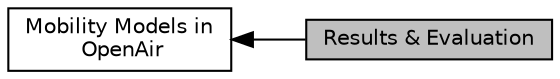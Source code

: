 digraph "Results &amp; Evaluation"
{
  edge [fontname="Helvetica",fontsize="10",labelfontname="Helvetica",labelfontsize="10"];
  node [fontname="Helvetica",fontsize="10",shape=box];
  rankdir=LR;
  Node2 [label="Mobility Models in\l OpenAir",height=0.2,width=0.4,color="black", fillcolor="white", style="filled",URL="$group____mob__models__in__openair.html",tooltip=" "];
  Node1 [label="Results & Evaluation",height=0.2,width=0.4,color="black", fillcolor="grey75", style="filled", fontcolor="black",tooltip=" "];
  Node2->Node1 [shape=plaintext, dir="back", style="solid"];
}

